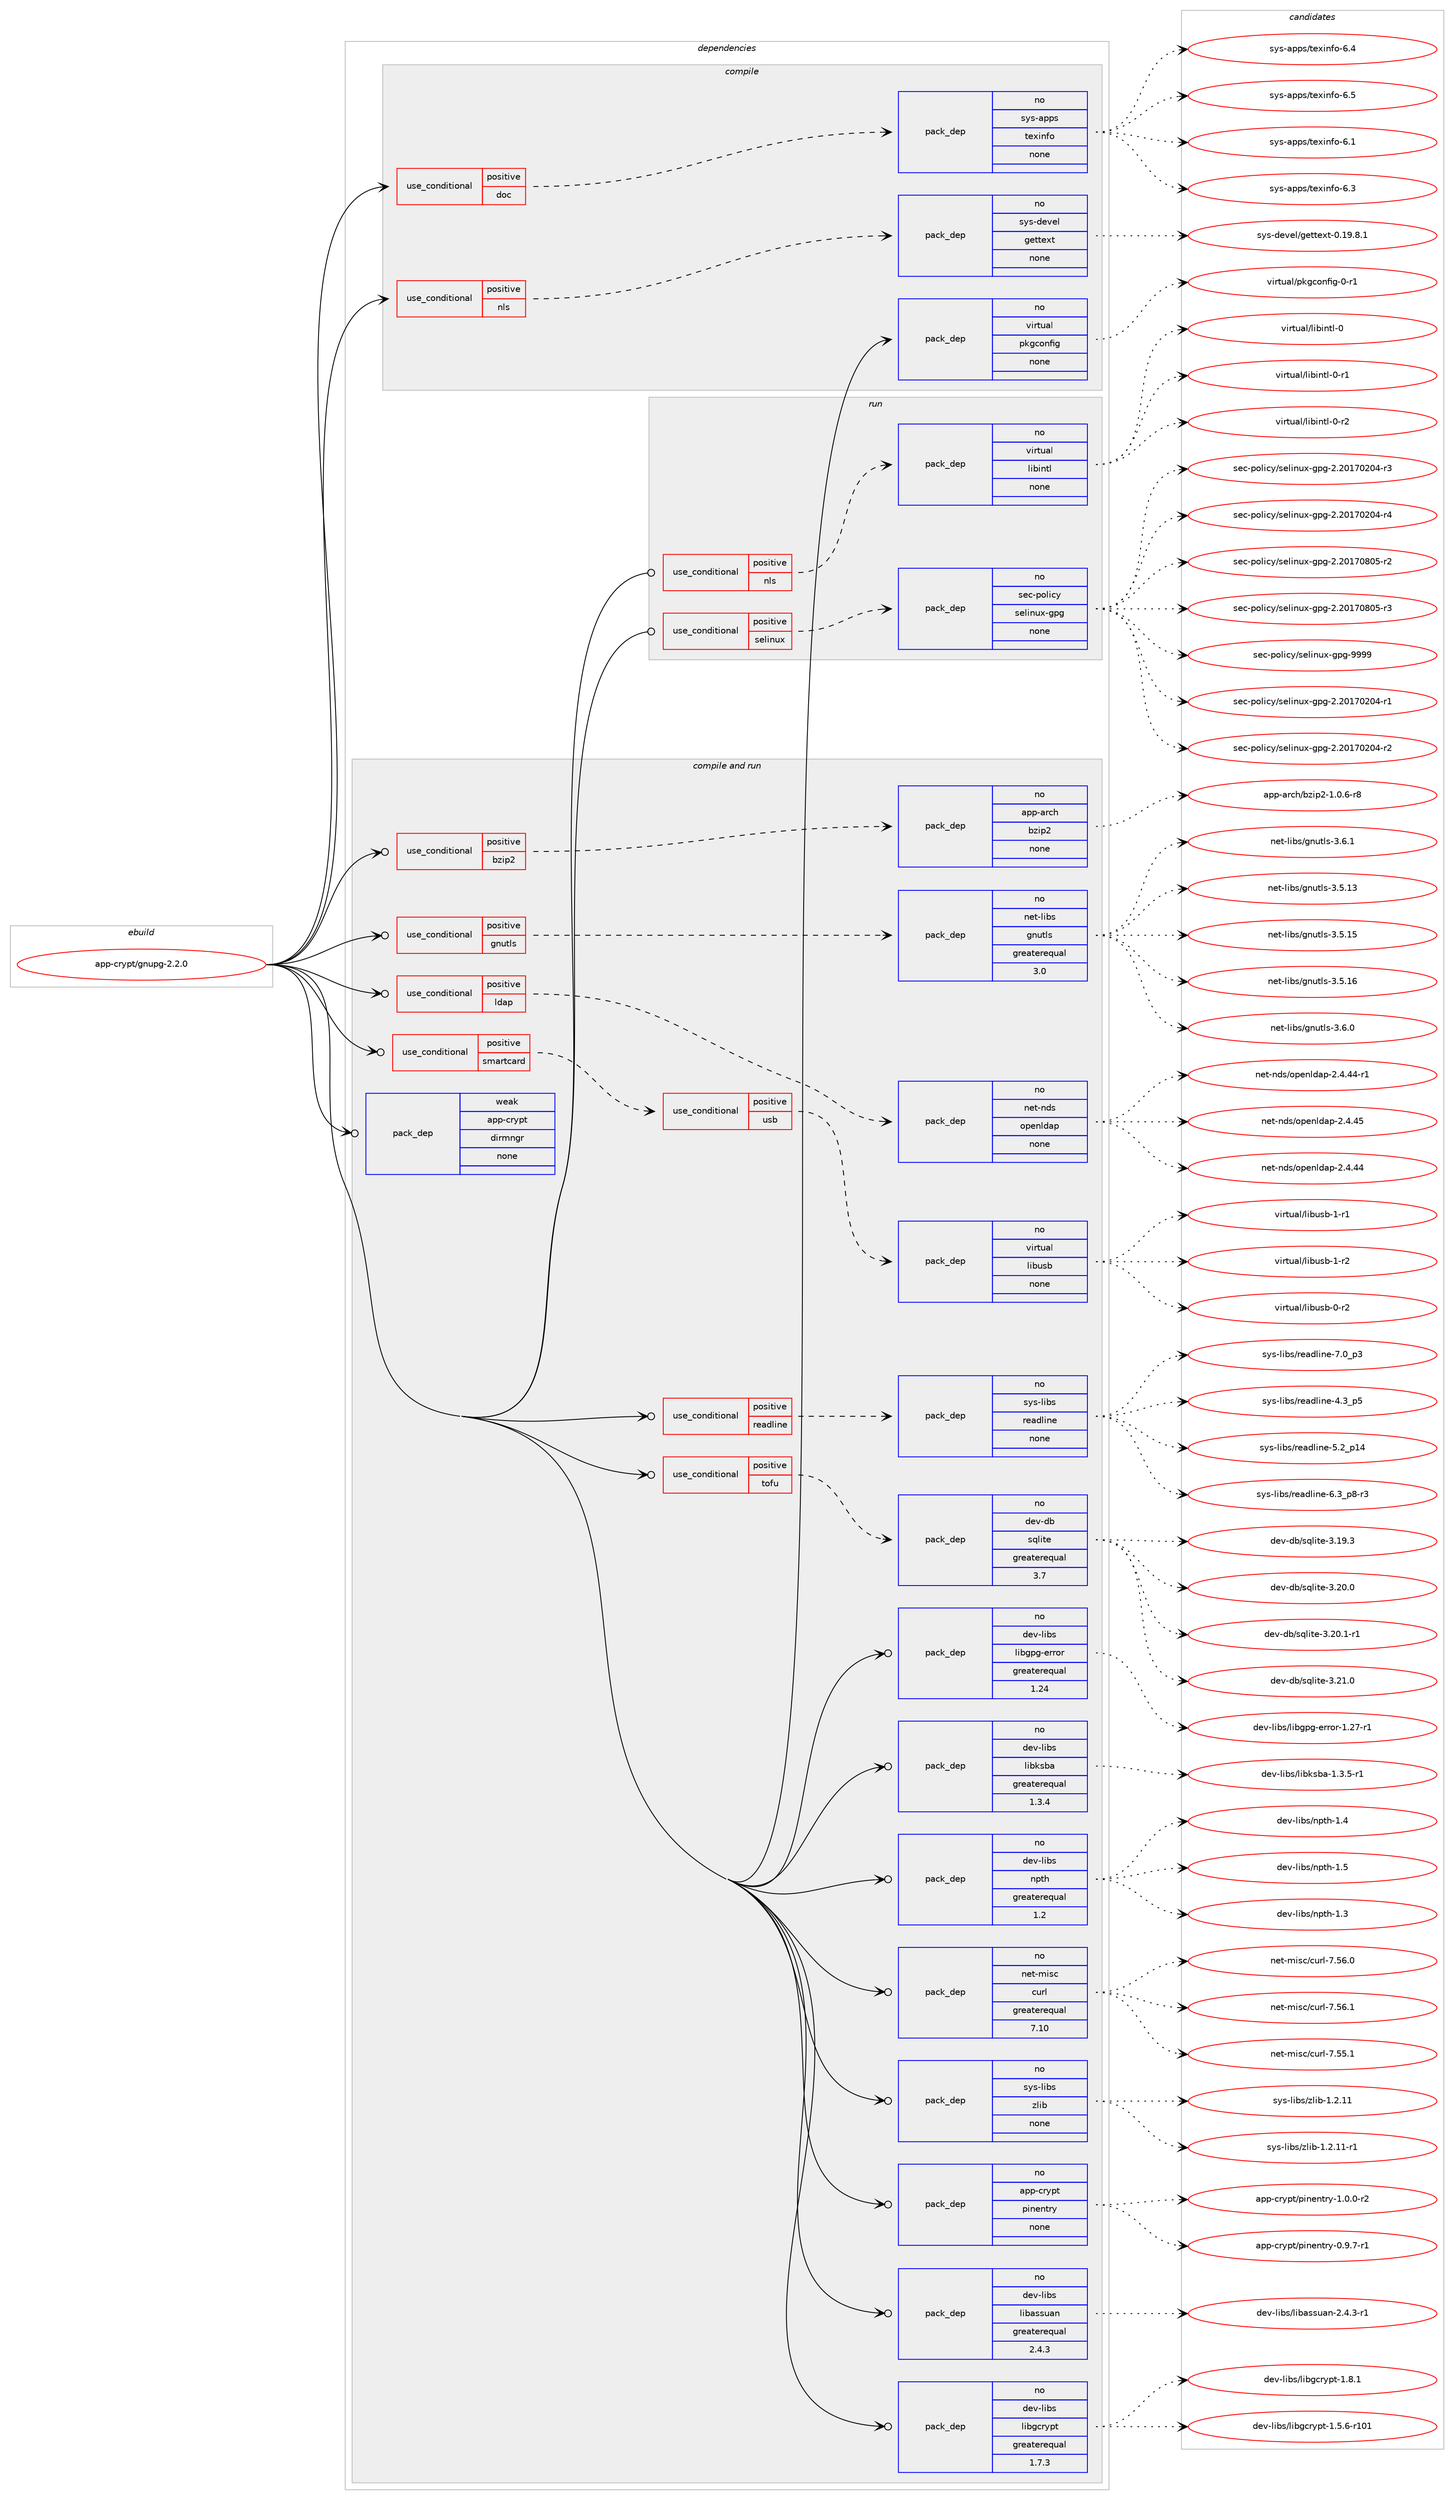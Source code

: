 digraph prolog {

# *************
# Graph options
# *************

newrank=true;
concentrate=true;
compound=true;
graph [rankdir=LR,fontname=Helvetica,fontsize=10,ranksep=1.5];#, ranksep=2.5, nodesep=0.2];
edge  [arrowhead=vee];
node  [fontname=Helvetica,fontsize=10];

# **********
# The ebuild
# **********

subgraph cluster_leftcol {
color=gray;
rank=same;
label=<<i>ebuild</i>>;
id [label="app-crypt/gnupg-2.2.0", color=red, width=4, href="../app-crypt/gnupg-2.2.0.svg"];
}

# ****************
# The dependencies
# ****************

subgraph cluster_midcol {
color=gray;
label=<<i>dependencies</i>>;
subgraph cluster_compile {
fillcolor="#eeeeee";
style=filled;
label=<<i>compile</i>>;
subgraph cond3386 {
dependency12777 [label=<<TABLE BORDER="0" CELLBORDER="1" CELLSPACING="0" CELLPADDING="4"><TR><TD ROWSPAN="3" CELLPADDING="10">use_conditional</TD></TR><TR><TD>positive</TD></TR><TR><TD>doc</TD></TR></TABLE>>, shape=none, color=red];
subgraph pack9154 {
dependency12778 [label=<<TABLE BORDER="0" CELLBORDER="1" CELLSPACING="0" CELLPADDING="4" WIDTH="220"><TR><TD ROWSPAN="6" CELLPADDING="30">pack_dep</TD></TR><TR><TD WIDTH="110">no</TD></TR><TR><TD>sys-apps</TD></TR><TR><TD>texinfo</TD></TR><TR><TD>none</TD></TR><TR><TD></TD></TR></TABLE>>, shape=none, color=blue];
}
dependency12777:e -> dependency12778:w [weight=20,style="dashed",arrowhead="vee"];
}
id:e -> dependency12777:w [weight=20,style="solid",arrowhead="vee"];
subgraph cond3387 {
dependency12779 [label=<<TABLE BORDER="0" CELLBORDER="1" CELLSPACING="0" CELLPADDING="4"><TR><TD ROWSPAN="3" CELLPADDING="10">use_conditional</TD></TR><TR><TD>positive</TD></TR><TR><TD>nls</TD></TR></TABLE>>, shape=none, color=red];
subgraph pack9155 {
dependency12780 [label=<<TABLE BORDER="0" CELLBORDER="1" CELLSPACING="0" CELLPADDING="4" WIDTH="220"><TR><TD ROWSPAN="6" CELLPADDING="30">pack_dep</TD></TR><TR><TD WIDTH="110">no</TD></TR><TR><TD>sys-devel</TD></TR><TR><TD>gettext</TD></TR><TR><TD>none</TD></TR><TR><TD></TD></TR></TABLE>>, shape=none, color=blue];
}
dependency12779:e -> dependency12780:w [weight=20,style="dashed",arrowhead="vee"];
}
id:e -> dependency12779:w [weight=20,style="solid",arrowhead="vee"];
subgraph pack9156 {
dependency12781 [label=<<TABLE BORDER="0" CELLBORDER="1" CELLSPACING="0" CELLPADDING="4" WIDTH="220"><TR><TD ROWSPAN="6" CELLPADDING="30">pack_dep</TD></TR><TR><TD WIDTH="110">no</TD></TR><TR><TD>virtual</TD></TR><TR><TD>pkgconfig</TD></TR><TR><TD>none</TD></TR><TR><TD></TD></TR></TABLE>>, shape=none, color=blue];
}
id:e -> dependency12781:w [weight=20,style="solid",arrowhead="vee"];
}
subgraph cluster_compileandrun {
fillcolor="#eeeeee";
style=filled;
label=<<i>compile and run</i>>;
subgraph cond3388 {
dependency12782 [label=<<TABLE BORDER="0" CELLBORDER="1" CELLSPACING="0" CELLPADDING="4"><TR><TD ROWSPAN="3" CELLPADDING="10">use_conditional</TD></TR><TR><TD>positive</TD></TR><TR><TD>bzip2</TD></TR></TABLE>>, shape=none, color=red];
subgraph pack9157 {
dependency12783 [label=<<TABLE BORDER="0" CELLBORDER="1" CELLSPACING="0" CELLPADDING="4" WIDTH="220"><TR><TD ROWSPAN="6" CELLPADDING="30">pack_dep</TD></TR><TR><TD WIDTH="110">no</TD></TR><TR><TD>app-arch</TD></TR><TR><TD>bzip2</TD></TR><TR><TD>none</TD></TR><TR><TD></TD></TR></TABLE>>, shape=none, color=blue];
}
dependency12782:e -> dependency12783:w [weight=20,style="dashed",arrowhead="vee"];
}
id:e -> dependency12782:w [weight=20,style="solid",arrowhead="odotvee"];
subgraph cond3389 {
dependency12784 [label=<<TABLE BORDER="0" CELLBORDER="1" CELLSPACING="0" CELLPADDING="4"><TR><TD ROWSPAN="3" CELLPADDING="10">use_conditional</TD></TR><TR><TD>positive</TD></TR><TR><TD>gnutls</TD></TR></TABLE>>, shape=none, color=red];
subgraph pack9158 {
dependency12785 [label=<<TABLE BORDER="0" CELLBORDER="1" CELLSPACING="0" CELLPADDING="4" WIDTH="220"><TR><TD ROWSPAN="6" CELLPADDING="30">pack_dep</TD></TR><TR><TD WIDTH="110">no</TD></TR><TR><TD>net-libs</TD></TR><TR><TD>gnutls</TD></TR><TR><TD>greaterequal</TD></TR><TR><TD>3.0</TD></TR></TABLE>>, shape=none, color=blue];
}
dependency12784:e -> dependency12785:w [weight=20,style="dashed",arrowhead="vee"];
}
id:e -> dependency12784:w [weight=20,style="solid",arrowhead="odotvee"];
subgraph cond3390 {
dependency12786 [label=<<TABLE BORDER="0" CELLBORDER="1" CELLSPACING="0" CELLPADDING="4"><TR><TD ROWSPAN="3" CELLPADDING="10">use_conditional</TD></TR><TR><TD>positive</TD></TR><TR><TD>ldap</TD></TR></TABLE>>, shape=none, color=red];
subgraph pack9159 {
dependency12787 [label=<<TABLE BORDER="0" CELLBORDER="1" CELLSPACING="0" CELLPADDING="4" WIDTH="220"><TR><TD ROWSPAN="6" CELLPADDING="30">pack_dep</TD></TR><TR><TD WIDTH="110">no</TD></TR><TR><TD>net-nds</TD></TR><TR><TD>openldap</TD></TR><TR><TD>none</TD></TR><TR><TD></TD></TR></TABLE>>, shape=none, color=blue];
}
dependency12786:e -> dependency12787:w [weight=20,style="dashed",arrowhead="vee"];
}
id:e -> dependency12786:w [weight=20,style="solid",arrowhead="odotvee"];
subgraph cond3391 {
dependency12788 [label=<<TABLE BORDER="0" CELLBORDER="1" CELLSPACING="0" CELLPADDING="4"><TR><TD ROWSPAN="3" CELLPADDING="10">use_conditional</TD></TR><TR><TD>positive</TD></TR><TR><TD>readline</TD></TR></TABLE>>, shape=none, color=red];
subgraph pack9160 {
dependency12789 [label=<<TABLE BORDER="0" CELLBORDER="1" CELLSPACING="0" CELLPADDING="4" WIDTH="220"><TR><TD ROWSPAN="6" CELLPADDING="30">pack_dep</TD></TR><TR><TD WIDTH="110">no</TD></TR><TR><TD>sys-libs</TD></TR><TR><TD>readline</TD></TR><TR><TD>none</TD></TR><TR><TD></TD></TR></TABLE>>, shape=none, color=blue];
}
dependency12788:e -> dependency12789:w [weight=20,style="dashed",arrowhead="vee"];
}
id:e -> dependency12788:w [weight=20,style="solid",arrowhead="odotvee"];
subgraph cond3392 {
dependency12790 [label=<<TABLE BORDER="0" CELLBORDER="1" CELLSPACING="0" CELLPADDING="4"><TR><TD ROWSPAN="3" CELLPADDING="10">use_conditional</TD></TR><TR><TD>positive</TD></TR><TR><TD>smartcard</TD></TR></TABLE>>, shape=none, color=red];
subgraph cond3393 {
dependency12791 [label=<<TABLE BORDER="0" CELLBORDER="1" CELLSPACING="0" CELLPADDING="4"><TR><TD ROWSPAN="3" CELLPADDING="10">use_conditional</TD></TR><TR><TD>positive</TD></TR><TR><TD>usb</TD></TR></TABLE>>, shape=none, color=red];
subgraph pack9161 {
dependency12792 [label=<<TABLE BORDER="0" CELLBORDER="1" CELLSPACING="0" CELLPADDING="4" WIDTH="220"><TR><TD ROWSPAN="6" CELLPADDING="30">pack_dep</TD></TR><TR><TD WIDTH="110">no</TD></TR><TR><TD>virtual</TD></TR><TR><TD>libusb</TD></TR><TR><TD>none</TD></TR><TR><TD></TD></TR></TABLE>>, shape=none, color=blue];
}
dependency12791:e -> dependency12792:w [weight=20,style="dashed",arrowhead="vee"];
}
dependency12790:e -> dependency12791:w [weight=20,style="dashed",arrowhead="vee"];
}
id:e -> dependency12790:w [weight=20,style="solid",arrowhead="odotvee"];
subgraph cond3394 {
dependency12793 [label=<<TABLE BORDER="0" CELLBORDER="1" CELLSPACING="0" CELLPADDING="4"><TR><TD ROWSPAN="3" CELLPADDING="10">use_conditional</TD></TR><TR><TD>positive</TD></TR><TR><TD>tofu</TD></TR></TABLE>>, shape=none, color=red];
subgraph pack9162 {
dependency12794 [label=<<TABLE BORDER="0" CELLBORDER="1" CELLSPACING="0" CELLPADDING="4" WIDTH="220"><TR><TD ROWSPAN="6" CELLPADDING="30">pack_dep</TD></TR><TR><TD WIDTH="110">no</TD></TR><TR><TD>dev-db</TD></TR><TR><TD>sqlite</TD></TR><TR><TD>greaterequal</TD></TR><TR><TD>3.7</TD></TR></TABLE>>, shape=none, color=blue];
}
dependency12793:e -> dependency12794:w [weight=20,style="dashed",arrowhead="vee"];
}
id:e -> dependency12793:w [weight=20,style="solid",arrowhead="odotvee"];
subgraph pack9163 {
dependency12795 [label=<<TABLE BORDER="0" CELLBORDER="1" CELLSPACING="0" CELLPADDING="4" WIDTH="220"><TR><TD ROWSPAN="6" CELLPADDING="30">pack_dep</TD></TR><TR><TD WIDTH="110">no</TD></TR><TR><TD>app-crypt</TD></TR><TR><TD>pinentry</TD></TR><TR><TD>none</TD></TR><TR><TD></TD></TR></TABLE>>, shape=none, color=blue];
}
id:e -> dependency12795:w [weight=20,style="solid",arrowhead="odotvee"];
subgraph pack9164 {
dependency12796 [label=<<TABLE BORDER="0" CELLBORDER="1" CELLSPACING="0" CELLPADDING="4" WIDTH="220"><TR><TD ROWSPAN="6" CELLPADDING="30">pack_dep</TD></TR><TR><TD WIDTH="110">no</TD></TR><TR><TD>dev-libs</TD></TR><TR><TD>libassuan</TD></TR><TR><TD>greaterequal</TD></TR><TR><TD>2.4.3</TD></TR></TABLE>>, shape=none, color=blue];
}
id:e -> dependency12796:w [weight=20,style="solid",arrowhead="odotvee"];
subgraph pack9165 {
dependency12797 [label=<<TABLE BORDER="0" CELLBORDER="1" CELLSPACING="0" CELLPADDING="4" WIDTH="220"><TR><TD ROWSPAN="6" CELLPADDING="30">pack_dep</TD></TR><TR><TD WIDTH="110">no</TD></TR><TR><TD>dev-libs</TD></TR><TR><TD>libgcrypt</TD></TR><TR><TD>greaterequal</TD></TR><TR><TD>1.7.3</TD></TR></TABLE>>, shape=none, color=blue];
}
id:e -> dependency12797:w [weight=20,style="solid",arrowhead="odotvee"];
subgraph pack9166 {
dependency12798 [label=<<TABLE BORDER="0" CELLBORDER="1" CELLSPACING="0" CELLPADDING="4" WIDTH="220"><TR><TD ROWSPAN="6" CELLPADDING="30">pack_dep</TD></TR><TR><TD WIDTH="110">no</TD></TR><TR><TD>dev-libs</TD></TR><TR><TD>libgpg-error</TD></TR><TR><TD>greaterequal</TD></TR><TR><TD>1.24</TD></TR></TABLE>>, shape=none, color=blue];
}
id:e -> dependency12798:w [weight=20,style="solid",arrowhead="odotvee"];
subgraph pack9167 {
dependency12799 [label=<<TABLE BORDER="0" CELLBORDER="1" CELLSPACING="0" CELLPADDING="4" WIDTH="220"><TR><TD ROWSPAN="6" CELLPADDING="30">pack_dep</TD></TR><TR><TD WIDTH="110">no</TD></TR><TR><TD>dev-libs</TD></TR><TR><TD>libksba</TD></TR><TR><TD>greaterequal</TD></TR><TR><TD>1.3.4</TD></TR></TABLE>>, shape=none, color=blue];
}
id:e -> dependency12799:w [weight=20,style="solid",arrowhead="odotvee"];
subgraph pack9168 {
dependency12800 [label=<<TABLE BORDER="0" CELLBORDER="1" CELLSPACING="0" CELLPADDING="4" WIDTH="220"><TR><TD ROWSPAN="6" CELLPADDING="30">pack_dep</TD></TR><TR><TD WIDTH="110">no</TD></TR><TR><TD>dev-libs</TD></TR><TR><TD>npth</TD></TR><TR><TD>greaterequal</TD></TR><TR><TD>1.2</TD></TR></TABLE>>, shape=none, color=blue];
}
id:e -> dependency12800:w [weight=20,style="solid",arrowhead="odotvee"];
subgraph pack9169 {
dependency12801 [label=<<TABLE BORDER="0" CELLBORDER="1" CELLSPACING="0" CELLPADDING="4" WIDTH="220"><TR><TD ROWSPAN="6" CELLPADDING="30">pack_dep</TD></TR><TR><TD WIDTH="110">no</TD></TR><TR><TD>net-misc</TD></TR><TR><TD>curl</TD></TR><TR><TD>greaterequal</TD></TR><TR><TD>7.10</TD></TR></TABLE>>, shape=none, color=blue];
}
id:e -> dependency12801:w [weight=20,style="solid",arrowhead="odotvee"];
subgraph pack9170 {
dependency12802 [label=<<TABLE BORDER="0" CELLBORDER="1" CELLSPACING="0" CELLPADDING="4" WIDTH="220"><TR><TD ROWSPAN="6" CELLPADDING="30">pack_dep</TD></TR><TR><TD WIDTH="110">no</TD></TR><TR><TD>sys-libs</TD></TR><TR><TD>zlib</TD></TR><TR><TD>none</TD></TR><TR><TD></TD></TR></TABLE>>, shape=none, color=blue];
}
id:e -> dependency12802:w [weight=20,style="solid",arrowhead="odotvee"];
subgraph pack9171 {
dependency12803 [label=<<TABLE BORDER="0" CELLBORDER="1" CELLSPACING="0" CELLPADDING="4" WIDTH="220"><TR><TD ROWSPAN="6" CELLPADDING="30">pack_dep</TD></TR><TR><TD WIDTH="110">weak</TD></TR><TR><TD>app-crypt</TD></TR><TR><TD>dirmngr</TD></TR><TR><TD>none</TD></TR><TR><TD></TD></TR></TABLE>>, shape=none, color=blue];
}
id:e -> dependency12803:w [weight=20,style="solid",arrowhead="odotvee"];
}
subgraph cluster_run {
fillcolor="#eeeeee";
style=filled;
label=<<i>run</i>>;
subgraph cond3395 {
dependency12804 [label=<<TABLE BORDER="0" CELLBORDER="1" CELLSPACING="0" CELLPADDING="4"><TR><TD ROWSPAN="3" CELLPADDING="10">use_conditional</TD></TR><TR><TD>positive</TD></TR><TR><TD>nls</TD></TR></TABLE>>, shape=none, color=red];
subgraph pack9172 {
dependency12805 [label=<<TABLE BORDER="0" CELLBORDER="1" CELLSPACING="0" CELLPADDING="4" WIDTH="220"><TR><TD ROWSPAN="6" CELLPADDING="30">pack_dep</TD></TR><TR><TD WIDTH="110">no</TD></TR><TR><TD>virtual</TD></TR><TR><TD>libintl</TD></TR><TR><TD>none</TD></TR><TR><TD></TD></TR></TABLE>>, shape=none, color=blue];
}
dependency12804:e -> dependency12805:w [weight=20,style="dashed",arrowhead="vee"];
}
id:e -> dependency12804:w [weight=20,style="solid",arrowhead="odot"];
subgraph cond3396 {
dependency12806 [label=<<TABLE BORDER="0" CELLBORDER="1" CELLSPACING="0" CELLPADDING="4"><TR><TD ROWSPAN="3" CELLPADDING="10">use_conditional</TD></TR><TR><TD>positive</TD></TR><TR><TD>selinux</TD></TR></TABLE>>, shape=none, color=red];
subgraph pack9173 {
dependency12807 [label=<<TABLE BORDER="0" CELLBORDER="1" CELLSPACING="0" CELLPADDING="4" WIDTH="220"><TR><TD ROWSPAN="6" CELLPADDING="30">pack_dep</TD></TR><TR><TD WIDTH="110">no</TD></TR><TR><TD>sec-policy</TD></TR><TR><TD>selinux-gpg</TD></TR><TR><TD>none</TD></TR><TR><TD></TD></TR></TABLE>>, shape=none, color=blue];
}
dependency12806:e -> dependency12807:w [weight=20,style="dashed",arrowhead="vee"];
}
id:e -> dependency12806:w [weight=20,style="solid",arrowhead="odot"];
}
}

# **************
# The candidates
# **************

subgraph cluster_choices {
rank=same;
color=gray;
label=<<i>candidates</i>>;

subgraph choice9154 {
color=black;
nodesep=1;
choice11512111545971121121154711610112010511010211145544649 [label="sys-apps/texinfo-6.1", color=red, width=4,href="../sys-apps/texinfo-6.1.svg"];
choice11512111545971121121154711610112010511010211145544651 [label="sys-apps/texinfo-6.3", color=red, width=4,href="../sys-apps/texinfo-6.3.svg"];
choice11512111545971121121154711610112010511010211145544652 [label="sys-apps/texinfo-6.4", color=red, width=4,href="../sys-apps/texinfo-6.4.svg"];
choice11512111545971121121154711610112010511010211145544653 [label="sys-apps/texinfo-6.5", color=red, width=4,href="../sys-apps/texinfo-6.5.svg"];
dependency12778:e -> choice11512111545971121121154711610112010511010211145544649:w [style=dotted,weight="100"];
dependency12778:e -> choice11512111545971121121154711610112010511010211145544651:w [style=dotted,weight="100"];
dependency12778:e -> choice11512111545971121121154711610112010511010211145544652:w [style=dotted,weight="100"];
dependency12778:e -> choice11512111545971121121154711610112010511010211145544653:w [style=dotted,weight="100"];
}
subgraph choice9155 {
color=black;
nodesep=1;
choice1151211154510010111810110847103101116116101120116454846495746564649 [label="sys-devel/gettext-0.19.8.1", color=red, width=4,href="../sys-devel/gettext-0.19.8.1.svg"];
dependency12780:e -> choice1151211154510010111810110847103101116116101120116454846495746564649:w [style=dotted,weight="100"];
}
subgraph choice9156 {
color=black;
nodesep=1;
choice11810511411611797108471121071039911111010210510345484511449 [label="virtual/pkgconfig-0-r1", color=red, width=4,href="../virtual/pkgconfig-0-r1.svg"];
dependency12781:e -> choice11810511411611797108471121071039911111010210510345484511449:w [style=dotted,weight="100"];
}
subgraph choice9157 {
color=black;
nodesep=1;
choice971121124597114991044798122105112504549464846544511456 [label="app-arch/bzip2-1.0.6-r8", color=red, width=4,href="../app-arch/bzip2-1.0.6-r8.svg"];
dependency12783:e -> choice971121124597114991044798122105112504549464846544511456:w [style=dotted,weight="100"];
}
subgraph choice9158 {
color=black;
nodesep=1;
choice11010111645108105981154710311011711610811545514653464951 [label="net-libs/gnutls-3.5.13", color=red, width=4,href="../net-libs/gnutls-3.5.13.svg"];
choice11010111645108105981154710311011711610811545514653464953 [label="net-libs/gnutls-3.5.15", color=red, width=4,href="../net-libs/gnutls-3.5.15.svg"];
choice11010111645108105981154710311011711610811545514653464954 [label="net-libs/gnutls-3.5.16", color=red, width=4,href="../net-libs/gnutls-3.5.16.svg"];
choice110101116451081059811547103110117116108115455146544648 [label="net-libs/gnutls-3.6.0", color=red, width=4,href="../net-libs/gnutls-3.6.0.svg"];
choice110101116451081059811547103110117116108115455146544649 [label="net-libs/gnutls-3.6.1", color=red, width=4,href="../net-libs/gnutls-3.6.1.svg"];
dependency12785:e -> choice11010111645108105981154710311011711610811545514653464951:w [style=dotted,weight="100"];
dependency12785:e -> choice11010111645108105981154710311011711610811545514653464953:w [style=dotted,weight="100"];
dependency12785:e -> choice11010111645108105981154710311011711610811545514653464954:w [style=dotted,weight="100"];
dependency12785:e -> choice110101116451081059811547103110117116108115455146544648:w [style=dotted,weight="100"];
dependency12785:e -> choice110101116451081059811547103110117116108115455146544649:w [style=dotted,weight="100"];
}
subgraph choice9159 {
color=black;
nodesep=1;
choice11010111645110100115471111121011101081009711245504652465252 [label="net-nds/openldap-2.4.44", color=red, width=4,href="../net-nds/openldap-2.4.44.svg"];
choice110101116451101001154711111210111010810097112455046524652524511449 [label="net-nds/openldap-2.4.44-r1", color=red, width=4,href="../net-nds/openldap-2.4.44-r1.svg"];
choice11010111645110100115471111121011101081009711245504652465253 [label="net-nds/openldap-2.4.45", color=red, width=4,href="../net-nds/openldap-2.4.45.svg"];
dependency12787:e -> choice11010111645110100115471111121011101081009711245504652465252:w [style=dotted,weight="100"];
dependency12787:e -> choice110101116451101001154711111210111010810097112455046524652524511449:w [style=dotted,weight="100"];
dependency12787:e -> choice11010111645110100115471111121011101081009711245504652465253:w [style=dotted,weight="100"];
}
subgraph choice9160 {
color=black;
nodesep=1;
choice11512111545108105981154711410197100108105110101455246519511253 [label="sys-libs/readline-4.3_p5", color=red, width=4,href="../sys-libs/readline-4.3_p5.svg"];
choice1151211154510810598115471141019710010810511010145534650951124952 [label="sys-libs/readline-5.2_p14", color=red, width=4,href="../sys-libs/readline-5.2_p14.svg"];
choice115121115451081059811547114101971001081051101014554465195112564511451 [label="sys-libs/readline-6.3_p8-r3", color=red, width=4,href="../sys-libs/readline-6.3_p8-r3.svg"];
choice11512111545108105981154711410197100108105110101455546489511251 [label="sys-libs/readline-7.0_p3", color=red, width=4,href="../sys-libs/readline-7.0_p3.svg"];
dependency12789:e -> choice11512111545108105981154711410197100108105110101455246519511253:w [style=dotted,weight="100"];
dependency12789:e -> choice1151211154510810598115471141019710010810511010145534650951124952:w [style=dotted,weight="100"];
dependency12789:e -> choice115121115451081059811547114101971001081051101014554465195112564511451:w [style=dotted,weight="100"];
dependency12789:e -> choice11512111545108105981154711410197100108105110101455546489511251:w [style=dotted,weight="100"];
}
subgraph choice9161 {
color=black;
nodesep=1;
choice1181051141161179710847108105981171159845484511450 [label="virtual/libusb-0-r2", color=red, width=4,href="../virtual/libusb-0-r2.svg"];
choice1181051141161179710847108105981171159845494511449 [label="virtual/libusb-1-r1", color=red, width=4,href="../virtual/libusb-1-r1.svg"];
choice1181051141161179710847108105981171159845494511450 [label="virtual/libusb-1-r2", color=red, width=4,href="../virtual/libusb-1-r2.svg"];
dependency12792:e -> choice1181051141161179710847108105981171159845484511450:w [style=dotted,weight="100"];
dependency12792:e -> choice1181051141161179710847108105981171159845494511449:w [style=dotted,weight="100"];
dependency12792:e -> choice1181051141161179710847108105981171159845494511450:w [style=dotted,weight="100"];
}
subgraph choice9162 {
color=black;
nodesep=1;
choice10010111845100984711511310810511610145514649574651 [label="dev-db/sqlite-3.19.3", color=red, width=4,href="../dev-db/sqlite-3.19.3.svg"];
choice10010111845100984711511310810511610145514650484648 [label="dev-db/sqlite-3.20.0", color=red, width=4,href="../dev-db/sqlite-3.20.0.svg"];
choice100101118451009847115113108105116101455146504846494511449 [label="dev-db/sqlite-3.20.1-r1", color=red, width=4,href="../dev-db/sqlite-3.20.1-r1.svg"];
choice10010111845100984711511310810511610145514650494648 [label="dev-db/sqlite-3.21.0", color=red, width=4,href="../dev-db/sqlite-3.21.0.svg"];
dependency12794:e -> choice10010111845100984711511310810511610145514649574651:w [style=dotted,weight="100"];
dependency12794:e -> choice10010111845100984711511310810511610145514650484648:w [style=dotted,weight="100"];
dependency12794:e -> choice100101118451009847115113108105116101455146504846494511449:w [style=dotted,weight="100"];
dependency12794:e -> choice10010111845100984711511310810511610145514650494648:w [style=dotted,weight="100"];
}
subgraph choice9163 {
color=black;
nodesep=1;
choice971121124599114121112116471121051101011101161141214548465746554511449 [label="app-crypt/pinentry-0.9.7-r1", color=red, width=4,href="../app-crypt/pinentry-0.9.7-r1.svg"];
choice971121124599114121112116471121051101011101161141214549464846484511450 [label="app-crypt/pinentry-1.0.0-r2", color=red, width=4,href="../app-crypt/pinentry-1.0.0-r2.svg"];
dependency12795:e -> choice971121124599114121112116471121051101011101161141214548465746554511449:w [style=dotted,weight="100"];
dependency12795:e -> choice971121124599114121112116471121051101011101161141214549464846484511450:w [style=dotted,weight="100"];
}
subgraph choice9164 {
color=black;
nodesep=1;
choice1001011184510810598115471081059897115115117971104550465246514511449 [label="dev-libs/libassuan-2.4.3-r1", color=red, width=4,href="../dev-libs/libassuan-2.4.3-r1.svg"];
dependency12796:e -> choice1001011184510810598115471081059897115115117971104550465246514511449:w [style=dotted,weight="100"];
}
subgraph choice9165 {
color=black;
nodesep=1;
choice100101118451081059811547108105981039911412111211645494653465445114494849 [label="dev-libs/libgcrypt-1.5.6-r101", color=red, width=4,href="../dev-libs/libgcrypt-1.5.6-r101.svg"];
choice1001011184510810598115471081059810399114121112116454946564649 [label="dev-libs/libgcrypt-1.8.1", color=red, width=4,href="../dev-libs/libgcrypt-1.8.1.svg"];
dependency12797:e -> choice100101118451081059811547108105981039911412111211645494653465445114494849:w [style=dotted,weight="100"];
dependency12797:e -> choice1001011184510810598115471081059810399114121112116454946564649:w [style=dotted,weight="100"];
}
subgraph choice9166 {
color=black;
nodesep=1;
choice100101118451081059811547108105981031121034510111411411111445494650554511449 [label="dev-libs/libgpg-error-1.27-r1", color=red, width=4,href="../dev-libs/libgpg-error-1.27-r1.svg"];
dependency12798:e -> choice100101118451081059811547108105981031121034510111411411111445494650554511449:w [style=dotted,weight="100"];
}
subgraph choice9167 {
color=black;
nodesep=1;
choice1001011184510810598115471081059810711598974549465146534511449 [label="dev-libs/libksba-1.3.5-r1", color=red, width=4,href="../dev-libs/libksba-1.3.5-r1.svg"];
dependency12799:e -> choice1001011184510810598115471081059810711598974549465146534511449:w [style=dotted,weight="100"];
}
subgraph choice9168 {
color=black;
nodesep=1;
choice10010111845108105981154711011211610445494651 [label="dev-libs/npth-1.3", color=red, width=4,href="../dev-libs/npth-1.3.svg"];
choice10010111845108105981154711011211610445494652 [label="dev-libs/npth-1.4", color=red, width=4,href="../dev-libs/npth-1.4.svg"];
choice10010111845108105981154711011211610445494653 [label="dev-libs/npth-1.5", color=red, width=4,href="../dev-libs/npth-1.5.svg"];
dependency12800:e -> choice10010111845108105981154711011211610445494651:w [style=dotted,weight="100"];
dependency12800:e -> choice10010111845108105981154711011211610445494652:w [style=dotted,weight="100"];
dependency12800:e -> choice10010111845108105981154711011211610445494653:w [style=dotted,weight="100"];
}
subgraph choice9169 {
color=black;
nodesep=1;
choice1101011164510910511599479911711410845554653534649 [label="net-misc/curl-7.55.1", color=red, width=4,href="../net-misc/curl-7.55.1.svg"];
choice1101011164510910511599479911711410845554653544648 [label="net-misc/curl-7.56.0", color=red, width=4,href="../net-misc/curl-7.56.0.svg"];
choice1101011164510910511599479911711410845554653544649 [label="net-misc/curl-7.56.1", color=red, width=4,href="../net-misc/curl-7.56.1.svg"];
dependency12801:e -> choice1101011164510910511599479911711410845554653534649:w [style=dotted,weight="100"];
dependency12801:e -> choice1101011164510910511599479911711410845554653544648:w [style=dotted,weight="100"];
dependency12801:e -> choice1101011164510910511599479911711410845554653544649:w [style=dotted,weight="100"];
}
subgraph choice9170 {
color=black;
nodesep=1;
choice1151211154510810598115471221081059845494650464949 [label="sys-libs/zlib-1.2.11", color=red, width=4,href="../sys-libs/zlib-1.2.11.svg"];
choice11512111545108105981154712210810598454946504649494511449 [label="sys-libs/zlib-1.2.11-r1", color=red, width=4,href="../sys-libs/zlib-1.2.11-r1.svg"];
dependency12802:e -> choice1151211154510810598115471221081059845494650464949:w [style=dotted,weight="100"];
dependency12802:e -> choice11512111545108105981154712210810598454946504649494511449:w [style=dotted,weight="100"];
}
subgraph choice9171 {
color=black;
nodesep=1;
}
subgraph choice9172 {
color=black;
nodesep=1;
choice1181051141161179710847108105981051101161084548 [label="virtual/libintl-0", color=red, width=4,href="../virtual/libintl-0.svg"];
choice11810511411611797108471081059810511011610845484511449 [label="virtual/libintl-0-r1", color=red, width=4,href="../virtual/libintl-0-r1.svg"];
choice11810511411611797108471081059810511011610845484511450 [label="virtual/libintl-0-r2", color=red, width=4,href="../virtual/libintl-0-r2.svg"];
dependency12805:e -> choice1181051141161179710847108105981051101161084548:w [style=dotted,weight="100"];
dependency12805:e -> choice11810511411611797108471081059810511011610845484511449:w [style=dotted,weight="100"];
dependency12805:e -> choice11810511411611797108471081059810511011610845484511450:w [style=dotted,weight="100"];
}
subgraph choice9173 {
color=black;
nodesep=1;
choice115101994511211110810599121471151011081051101171204510311210345504650484955485048524511449 [label="sec-policy/selinux-gpg-2.20170204-r1", color=red, width=4,href="../sec-policy/selinux-gpg-2.20170204-r1.svg"];
choice115101994511211110810599121471151011081051101171204510311210345504650484955485048524511450 [label="sec-policy/selinux-gpg-2.20170204-r2", color=red, width=4,href="../sec-policy/selinux-gpg-2.20170204-r2.svg"];
choice115101994511211110810599121471151011081051101171204510311210345504650484955485048524511451 [label="sec-policy/selinux-gpg-2.20170204-r3", color=red, width=4,href="../sec-policy/selinux-gpg-2.20170204-r3.svg"];
choice115101994511211110810599121471151011081051101171204510311210345504650484955485048524511452 [label="sec-policy/selinux-gpg-2.20170204-r4", color=red, width=4,href="../sec-policy/selinux-gpg-2.20170204-r4.svg"];
choice115101994511211110810599121471151011081051101171204510311210345504650484955485648534511450 [label="sec-policy/selinux-gpg-2.20170805-r2", color=red, width=4,href="../sec-policy/selinux-gpg-2.20170805-r2.svg"];
choice115101994511211110810599121471151011081051101171204510311210345504650484955485648534511451 [label="sec-policy/selinux-gpg-2.20170805-r3", color=red, width=4,href="../sec-policy/selinux-gpg-2.20170805-r3.svg"];
choice11510199451121111081059912147115101108105110117120451031121034557575757 [label="sec-policy/selinux-gpg-9999", color=red, width=4,href="../sec-policy/selinux-gpg-9999.svg"];
dependency12807:e -> choice115101994511211110810599121471151011081051101171204510311210345504650484955485048524511449:w [style=dotted,weight="100"];
dependency12807:e -> choice115101994511211110810599121471151011081051101171204510311210345504650484955485048524511450:w [style=dotted,weight="100"];
dependency12807:e -> choice115101994511211110810599121471151011081051101171204510311210345504650484955485048524511451:w [style=dotted,weight="100"];
dependency12807:e -> choice115101994511211110810599121471151011081051101171204510311210345504650484955485048524511452:w [style=dotted,weight="100"];
dependency12807:e -> choice115101994511211110810599121471151011081051101171204510311210345504650484955485648534511450:w [style=dotted,weight="100"];
dependency12807:e -> choice115101994511211110810599121471151011081051101171204510311210345504650484955485648534511451:w [style=dotted,weight="100"];
dependency12807:e -> choice11510199451121111081059912147115101108105110117120451031121034557575757:w [style=dotted,weight="100"];
}
}

}
